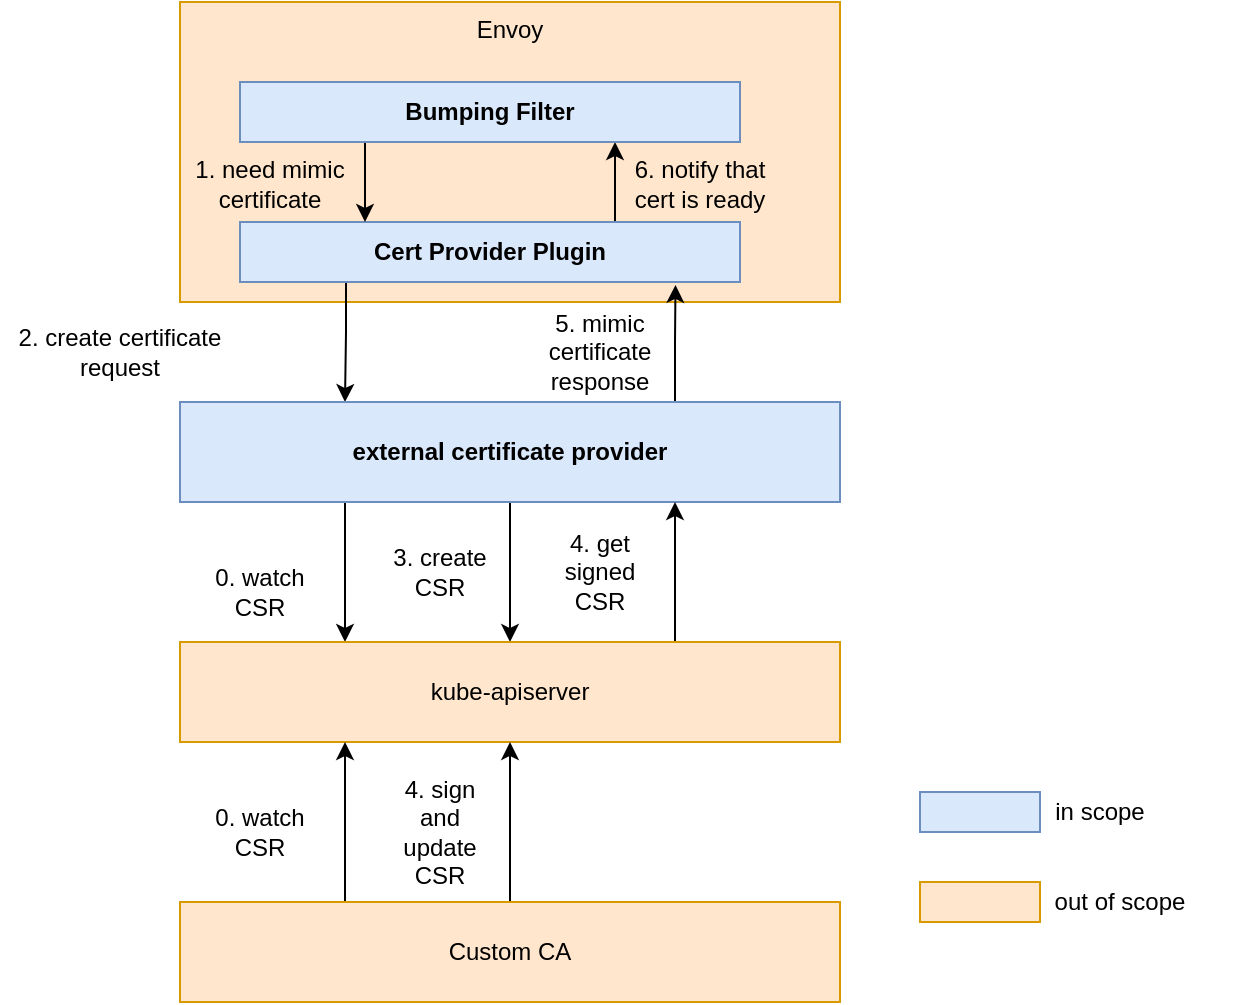 <mxfile version="21.3.2" type="github">
  <diagram name="Page-1" id="2-th8NFAfKKQ3UShaUIx">
    <mxGraphModel dx="1567" dy="880" grid="1" gridSize="10" guides="1" tooltips="1" connect="1" arrows="1" fold="1" page="1" pageScale="1" pageWidth="850" pageHeight="1100" math="0" shadow="0">
      <root>
        <mxCell id="0" />
        <mxCell id="1" parent="0" />
        <mxCell id="4z6rsxoPnjdn_IXY632t-1" value="Envoy" style="rounded=0;whiteSpace=wrap;html=1;verticalAlign=top;fillColor=#ffe6cc;strokeColor=#d79b00;" parent="1" vertex="1">
          <mxGeometry x="320" y="160" width="330" height="150" as="geometry" />
        </mxCell>
        <mxCell id="4z6rsxoPnjdn_IXY632t-6" style="edgeStyle=orthogonalEdgeStyle;rounded=0;orthogonalLoop=1;jettySize=auto;html=1;exitX=0.25;exitY=1;exitDx=0;exitDy=0;entryX=0.25;entryY=0;entryDx=0;entryDy=0;" parent="1" source="4z6rsxoPnjdn_IXY632t-2" target="4z6rsxoPnjdn_IXY632t-3" edge="1">
          <mxGeometry relative="1" as="geometry">
            <Array as="points">
              <mxPoint x="403" y="300" />
              <mxPoint x="403" y="325" />
            </Array>
          </mxGeometry>
        </mxCell>
        <mxCell id="4z6rsxoPnjdn_IXY632t-26" style="edgeStyle=orthogonalEdgeStyle;rounded=0;orthogonalLoop=1;jettySize=auto;html=1;exitX=0.75;exitY=0;exitDx=0;exitDy=0;entryX=0.75;entryY=1;entryDx=0;entryDy=0;" parent="1" source="4z6rsxoPnjdn_IXY632t-2" target="4z6rsxoPnjdn_IXY632t-4" edge="1">
          <mxGeometry relative="1" as="geometry" />
        </mxCell>
        <mxCell id="4z6rsxoPnjdn_IXY632t-2" value="&lt;b&gt;Cert Provider Plugin&lt;/b&gt;" style="rounded=0;whiteSpace=wrap;html=1;fillColor=#dae8fc;strokeColor=#6c8ebf;strokeWidth=1;" parent="1" vertex="1">
          <mxGeometry x="350" y="270" width="250" height="30" as="geometry" />
        </mxCell>
        <mxCell id="4z6rsxoPnjdn_IXY632t-13" style="edgeStyle=orthogonalEdgeStyle;rounded=0;orthogonalLoop=1;jettySize=auto;html=1;exitX=0.25;exitY=1;exitDx=0;exitDy=0;entryX=0.25;entryY=0;entryDx=0;entryDy=0;" parent="1" source="4z6rsxoPnjdn_IXY632t-3" target="4z6rsxoPnjdn_IXY632t-7" edge="1">
          <mxGeometry relative="1" as="geometry" />
        </mxCell>
        <mxCell id="4z6rsxoPnjdn_IXY632t-18" style="edgeStyle=orthogonalEdgeStyle;rounded=0;orthogonalLoop=1;jettySize=auto;html=1;exitX=0.5;exitY=1;exitDx=0;exitDy=0;entryX=0.5;entryY=0;entryDx=0;entryDy=0;" parent="1" source="4z6rsxoPnjdn_IXY632t-3" target="4z6rsxoPnjdn_IXY632t-7" edge="1">
          <mxGeometry relative="1" as="geometry" />
        </mxCell>
        <mxCell id="4z6rsxoPnjdn_IXY632t-24" style="edgeStyle=orthogonalEdgeStyle;rounded=0;orthogonalLoop=1;jettySize=auto;html=1;exitX=0.75;exitY=0;exitDx=0;exitDy=0;entryX=0.871;entryY=1.048;entryDx=0;entryDy=0;entryPerimeter=0;" parent="1" source="4z6rsxoPnjdn_IXY632t-3" target="4z6rsxoPnjdn_IXY632t-2" edge="1">
          <mxGeometry relative="1" as="geometry" />
        </mxCell>
        <mxCell id="4z6rsxoPnjdn_IXY632t-3" value="&lt;b&gt;external certificate provider&lt;/b&gt;" style="rounded=0;whiteSpace=wrap;html=1;fillColor=#dae8fc;strokeColor=#6c8ebf;" parent="1" vertex="1">
          <mxGeometry x="320" y="360" width="330" height="50" as="geometry" />
        </mxCell>
        <mxCell id="4z6rsxoPnjdn_IXY632t-5" style="edgeStyle=orthogonalEdgeStyle;rounded=0;orthogonalLoop=1;jettySize=auto;html=1;exitX=0.25;exitY=1;exitDx=0;exitDy=0;entryX=0.25;entryY=0;entryDx=0;entryDy=0;" parent="1" source="4z6rsxoPnjdn_IXY632t-4" target="4z6rsxoPnjdn_IXY632t-2" edge="1">
          <mxGeometry relative="1" as="geometry" />
        </mxCell>
        <mxCell id="4z6rsxoPnjdn_IXY632t-4" value="&lt;b&gt;Bumping Filter&lt;/b&gt;" style="rounded=0;whiteSpace=wrap;html=1;fillColor=#dae8fc;strokeColor=#6c8ebf;" parent="1" vertex="1">
          <mxGeometry x="350" y="200" width="250" height="30" as="geometry" />
        </mxCell>
        <mxCell id="4z6rsxoPnjdn_IXY632t-22" style="edgeStyle=orthogonalEdgeStyle;rounded=0;orthogonalLoop=1;jettySize=auto;html=1;exitX=0.75;exitY=0;exitDx=0;exitDy=0;entryX=0.75;entryY=1;entryDx=0;entryDy=0;" parent="1" source="4z6rsxoPnjdn_IXY632t-7" target="4z6rsxoPnjdn_IXY632t-3" edge="1">
          <mxGeometry relative="1" as="geometry" />
        </mxCell>
        <mxCell id="4z6rsxoPnjdn_IXY632t-7" value="kube-apiserver" style="rounded=0;whiteSpace=wrap;html=1;fillColor=#ffe6cc;strokeColor=#d79b00;" parent="1" vertex="1">
          <mxGeometry x="320" y="480" width="330" height="50" as="geometry" />
        </mxCell>
        <mxCell id="4z6rsxoPnjdn_IXY632t-17" style="edgeStyle=orthogonalEdgeStyle;rounded=0;orthogonalLoop=1;jettySize=auto;html=1;exitX=0.25;exitY=0;exitDx=0;exitDy=0;entryX=0.25;entryY=1;entryDx=0;entryDy=0;" parent="1" source="4z6rsxoPnjdn_IXY632t-8" target="4z6rsxoPnjdn_IXY632t-7" edge="1">
          <mxGeometry relative="1" as="geometry" />
        </mxCell>
        <mxCell id="4z6rsxoPnjdn_IXY632t-20" style="edgeStyle=orthogonalEdgeStyle;rounded=0;orthogonalLoop=1;jettySize=auto;html=1;exitX=0.5;exitY=0;exitDx=0;exitDy=0;entryX=0.5;entryY=1;entryDx=0;entryDy=0;" parent="1" source="4z6rsxoPnjdn_IXY632t-8" target="4z6rsxoPnjdn_IXY632t-7" edge="1">
          <mxGeometry relative="1" as="geometry" />
        </mxCell>
        <mxCell id="4z6rsxoPnjdn_IXY632t-8" value="Custom CA" style="rounded=0;whiteSpace=wrap;html=1;fillColor=#ffe6cc;strokeColor=#d79b00;" parent="1" vertex="1">
          <mxGeometry x="320" y="610" width="330" height="50" as="geometry" />
        </mxCell>
        <mxCell id="4z6rsxoPnjdn_IXY632t-11" value="2. create certificate request" style="text;html=1;strokeColor=none;fillColor=none;align=center;verticalAlign=middle;whiteSpace=wrap;rounded=0;" parent="1" vertex="1">
          <mxGeometry x="230" y="320" width="120" height="30" as="geometry" />
        </mxCell>
        <mxCell id="4z6rsxoPnjdn_IXY632t-12" value="1. need mimic certificate" style="text;html=1;strokeColor=none;fillColor=none;align=center;verticalAlign=middle;whiteSpace=wrap;rounded=0;" parent="1" vertex="1">
          <mxGeometry x="320" y="236" width="90" height="30" as="geometry" />
        </mxCell>
        <mxCell id="4z6rsxoPnjdn_IXY632t-14" value="0. watch CSR" style="text;html=1;strokeColor=none;fillColor=none;align=center;verticalAlign=middle;whiteSpace=wrap;rounded=0;" parent="1" vertex="1">
          <mxGeometry x="330" y="440" width="60" height="30" as="geometry" />
        </mxCell>
        <mxCell id="4z6rsxoPnjdn_IXY632t-15" value="0. watch CSR" style="text;html=1;strokeColor=none;fillColor=none;align=center;verticalAlign=middle;whiteSpace=wrap;rounded=0;" parent="1" vertex="1">
          <mxGeometry x="330" y="560" width="60" height="30" as="geometry" />
        </mxCell>
        <mxCell id="4z6rsxoPnjdn_IXY632t-19" value="3. create CSR" style="text;html=1;strokeColor=none;fillColor=none;align=center;verticalAlign=middle;whiteSpace=wrap;rounded=0;" parent="1" vertex="1">
          <mxGeometry x="420" y="430" width="60" height="30" as="geometry" />
        </mxCell>
        <mxCell id="4z6rsxoPnjdn_IXY632t-21" value="4. sign and update CSR" style="text;html=1;strokeColor=none;fillColor=none;align=center;verticalAlign=middle;whiteSpace=wrap;rounded=0;" parent="1" vertex="1">
          <mxGeometry x="420" y="560" width="60" height="30" as="geometry" />
        </mxCell>
        <mxCell id="4z6rsxoPnjdn_IXY632t-23" value="4. get signed CSR" style="text;html=1;strokeColor=none;fillColor=none;align=center;verticalAlign=middle;whiteSpace=wrap;rounded=0;" parent="1" vertex="1">
          <mxGeometry x="500" y="430" width="60" height="30" as="geometry" />
        </mxCell>
        <mxCell id="4z6rsxoPnjdn_IXY632t-25" value="5. mimic certificate response" style="text;html=1;strokeColor=none;fillColor=none;align=center;verticalAlign=middle;whiteSpace=wrap;rounded=0;" parent="1" vertex="1">
          <mxGeometry x="500" y="320" width="60" height="30" as="geometry" />
        </mxCell>
        <mxCell id="4z6rsxoPnjdn_IXY632t-27" value="6. notify that cert is ready" style="text;html=1;strokeColor=none;fillColor=none;align=center;verticalAlign=middle;whiteSpace=wrap;rounded=0;" parent="1" vertex="1">
          <mxGeometry x="540" y="236" width="80" height="30" as="geometry" />
        </mxCell>
        <mxCell id="KxEyQFHZ5XDHqNpWpNJH-1" value="" style="rounded=0;whiteSpace=wrap;html=1;fillColor=#dae8fc;strokeColor=#6c8ebf;strokeWidth=1;" vertex="1" parent="1">
          <mxGeometry x="690" y="555" width="60" height="20" as="geometry" />
        </mxCell>
        <mxCell id="KxEyQFHZ5XDHqNpWpNJH-2" value="in scope" style="text;html=1;strokeColor=none;fillColor=none;align=center;verticalAlign=middle;whiteSpace=wrap;rounded=0;" vertex="1" parent="1">
          <mxGeometry x="730" y="550" width="100" height="30" as="geometry" />
        </mxCell>
        <mxCell id="KxEyQFHZ5XDHqNpWpNJH-3" value="" style="rounded=0;whiteSpace=wrap;html=1;strokeColor=#d79b00;fillColor=#ffe6cc;" vertex="1" parent="1">
          <mxGeometry x="690" y="600" width="60" height="20" as="geometry" />
        </mxCell>
        <mxCell id="KxEyQFHZ5XDHqNpWpNJH-4" value="out of scope" style="text;html=1;strokeColor=none;fillColor=none;align=center;verticalAlign=middle;whiteSpace=wrap;rounded=0;" vertex="1" parent="1">
          <mxGeometry x="730" y="595" width="120" height="30" as="geometry" />
        </mxCell>
      </root>
    </mxGraphModel>
  </diagram>
</mxfile>
